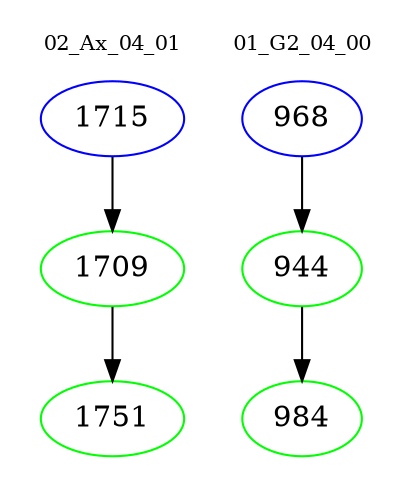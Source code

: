 digraph{
subgraph cluster_0 {
color = white
label = "02_Ax_04_01";
fontsize=10;
T0_1715 [label="1715", color="blue"]
T0_1715 -> T0_1709 [color="black"]
T0_1709 [label="1709", color="green"]
T0_1709 -> T0_1751 [color="black"]
T0_1751 [label="1751", color="green"]
}
subgraph cluster_1 {
color = white
label = "01_G2_04_00";
fontsize=10;
T1_968 [label="968", color="blue"]
T1_968 -> T1_944 [color="black"]
T1_944 [label="944", color="green"]
T1_944 -> T1_984 [color="black"]
T1_984 [label="984", color="green"]
}
}
